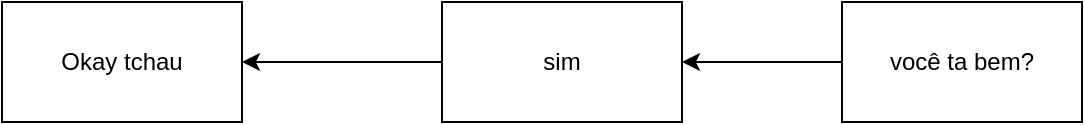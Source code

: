 <mxfile version="24.4.0" type="device">
  <diagram name="Page-1" id="bZG9n26Y3MxWZ7c9N9JF">
    <mxGraphModel dx="683" dy="402" grid="1" gridSize="10" guides="1" tooltips="1" connect="1" arrows="1" fold="1" page="1" pageScale="1" pageWidth="850" pageHeight="1100" math="0" shadow="0">
      <root>
        <mxCell id="0" />
        <mxCell id="1" parent="0" />
        <mxCell id="8fg3wNohyKQ3thWw7Uea-6" value="" style="edgeStyle=orthogonalEdgeStyle;rounded=0;orthogonalLoop=1;jettySize=auto;html=1;" edge="1" parent="1" source="8fg3wNohyKQ3thWw7Uea-1" target="8fg3wNohyKQ3thWw7Uea-5">
          <mxGeometry relative="1" as="geometry" />
        </mxCell>
        <mxCell id="8fg3wNohyKQ3thWw7Uea-1" value="você ta bem?" style="rounded=0;whiteSpace=wrap;html=1;" vertex="1" parent="1">
          <mxGeometry x="580" y="170" width="120" height="60" as="geometry" />
        </mxCell>
        <mxCell id="8fg3wNohyKQ3thWw7Uea-2" value="Okay tchau" style="whiteSpace=wrap;html=1;rounded=0;" vertex="1" parent="1">
          <mxGeometry x="160" y="170" width="120" height="60" as="geometry" />
        </mxCell>
        <mxCell id="8fg3wNohyKQ3thWw7Uea-8" style="edgeStyle=orthogonalEdgeStyle;rounded=0;orthogonalLoop=1;jettySize=auto;html=1;" edge="1" parent="1" source="8fg3wNohyKQ3thWw7Uea-5" target="8fg3wNohyKQ3thWw7Uea-2">
          <mxGeometry relative="1" as="geometry" />
        </mxCell>
        <mxCell id="8fg3wNohyKQ3thWw7Uea-5" value="sim" style="whiteSpace=wrap;html=1;rounded=0;" vertex="1" parent="1">
          <mxGeometry x="380" y="170" width="120" height="60" as="geometry" />
        </mxCell>
      </root>
    </mxGraphModel>
  </diagram>
</mxfile>
